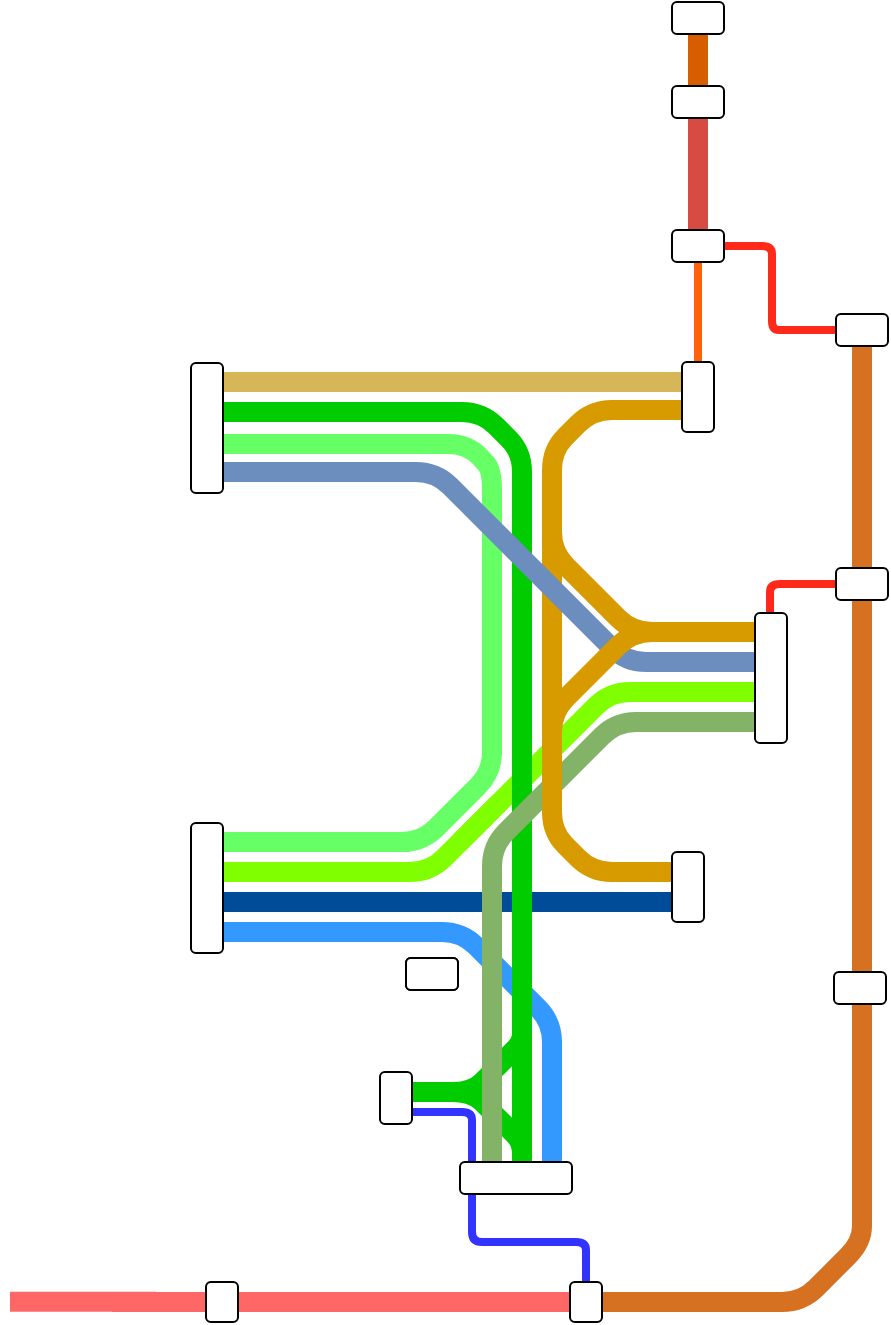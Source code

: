 <mxfile version="24.1.0" type="github">
  <diagram name="Page-1" id="5QORuFMQOnyS7oN0RUPV">
    <mxGraphModel dx="1434" dy="782" grid="1" gridSize="1" guides="1" tooltips="1" connect="1" arrows="1" fold="1" page="1" pageScale="1" pageWidth="4681" pageHeight="3300" background="#FFFFFF" math="0" shadow="0">
      <root>
        <mxCell id="0" />
        <mxCell id="1" parent="0" />
        <mxCell id="ULqw2vqMiP73-sCd1-hy-7" value="" style="endArrow=none;html=1;rounded=1;strokeWidth=10;fillColor=#ffe6cc;strokeColor=#FF6666;curved=0;movable=1;resizable=1;rotatable=1;deletable=1;editable=1;locked=0;connectable=1;" parent="1" edge="1">
          <mxGeometry width="511" height="636" relative="1" as="geometry">
            <mxPoint x="578" y="791" as="sourcePoint" />
            <mxPoint x="345" y="791" as="targetPoint" />
            <Array as="points" />
          </mxGeometry>
        </mxCell>
        <mxCell id="ULqw2vqMiP73-sCd1-hy-8" value="" style="rounded=1;whiteSpace=wrap;html=1;rotation=90;movable=0;resizable=0;rotatable=0;deletable=0;editable=0;locked=1;connectable=0;" parent="ULqw2vqMiP73-sCd1-hy-7" vertex="1">
          <mxGeometry x="497" y="614" width="16" height="26" as="geometry" />
        </mxCell>
        <mxCell id="ULqw2vqMiP73-sCd1-hy-6" value="" style="endArrow=none;html=1;rounded=0;strokeWidth=4;strokeColor=#3333FF;curved=1;movable=0;resizable=0;rotatable=0;deletable=0;editable=0;locked=1;connectable=0;" parent="1" edge="1">
          <mxGeometry width="50" height="50" relative="1" as="geometry">
            <mxPoint x="525" y="723" as="sourcePoint" />
            <mxPoint x="483" y="696" as="targetPoint" />
            <Array as="points">
              <mxPoint x="525" y="704" />
              <mxPoint x="525" y="696" />
              <mxPoint x="515" y="696" />
              <mxPoint x="487" y="696" />
            </Array>
          </mxGeometry>
        </mxCell>
        <mxCell id="ULqw2vqMiP73-sCd1-hy-4" value="" style="endArrow=none;html=1;rounded=0;strokeWidth=4;strokeColor=#3333FF;curved=1;movable=0;resizable=0;rotatable=0;deletable=0;editable=0;locked=1;connectable=0;" parent="1" edge="1">
          <mxGeometry width="50" height="50" relative="1" as="geometry">
            <mxPoint x="582" y="782" as="sourcePoint" />
            <mxPoint x="525" y="735" as="targetPoint" />
            <Array as="points">
              <mxPoint x="582" y="769" />
              <mxPoint x="582" y="761" />
              <mxPoint x="572" y="761" />
              <mxPoint x="535" y="761" />
              <mxPoint x="525" y="761" />
              <mxPoint x="525" y="751" />
            </Array>
          </mxGeometry>
        </mxCell>
        <mxCell id="ULqw2vqMiP73-sCd1-hy-2" value="" style="endArrow=none;html=1;rounded=1;strokeWidth=10;fillColor=#ffe6cc;strokeColor=#D77122;curved=0;movable=0;resizable=0;rotatable=0;deletable=0;editable=0;locked=1;connectable=0;" parent="1" edge="1">
          <mxGeometry width="511" height="636" relative="1" as="geometry">
            <mxPoint x="675" y="791" as="sourcePoint" />
            <mxPoint x="585" y="791" as="targetPoint" />
            <Array as="points" />
          </mxGeometry>
        </mxCell>
        <UserObject label="" tags="delete" id="ULqw2vqMiP73-sCd1-hy-3">
          <mxCell style="rounded=1;whiteSpace=wrap;html=1;rotation=90;movable=1;resizable=1;rotatable=1;deletable=1;editable=1;locked=0;connectable=1;portConstraintRotation=0;movableLabel=0;" parent="ULqw2vqMiP73-sCd1-hy-2" vertex="1">
            <mxGeometry x="497" y="614" width="16" height="26" as="geometry" />
          </mxCell>
        </UserObject>
        <mxCell id="ULqw2vqMiP73-sCd1-hy-1" value="" style="rounded=1;whiteSpace=wrap;html=1;rotation=90;movable=0;resizable=0;rotatable=0;deletable=0;editable=0;locked=1;connectable=0;direction=south;" parent="1" vertex="1">
          <mxGeometry x="572" y="783" width="20" height="16" as="geometry" />
        </mxCell>
        <mxCell id="o2IL8OXkaZYKSykmPxrE-1" value="" style="endArrow=none;html=1;rounded=1;strokeWidth=10;fillColor=#fff2cc;strokeColor=#00CC00;curved=0;movable=0;resizable=0;rotatable=0;deletable=0;editable=0;locked=1;connectable=0;" parent="1" edge="1">
          <mxGeometry width="50" height="50" relative="1" as="geometry">
            <mxPoint x="487" y="686" as="sourcePoint" />
            <mxPoint x="550" y="653" as="targetPoint" />
            <Array as="points">
              <mxPoint x="525" y="686" />
              <mxPoint x="535" y="676" />
              <mxPoint x="550" y="661" />
            </Array>
          </mxGeometry>
        </mxCell>
        <mxCell id="o2IL8OXkaZYKSykmPxrE-3" value="" style="endArrow=none;html=1;rounded=1;strokeWidth=10;fillColor=#fff2cc;strokeColor=#00CC00;curved=0;movable=0;resizable=0;rotatable=0;deletable=0;editable=0;locked=1;connectable=0;" parent="1" edge="1">
          <mxGeometry width="50" height="50" relative="1" as="geometry">
            <mxPoint x="487" y="686.0" as="sourcePoint" />
            <mxPoint x="550" y="722" as="targetPoint" />
            <Array as="points">
              <mxPoint x="525" y="686.0" />
              <mxPoint x="535" y="696.0" />
              <mxPoint x="550" y="711.0" />
            </Array>
          </mxGeometry>
        </mxCell>
        <mxCell id="L3H9LTSSxsZUd-VBXjD--8" value="" style="endArrow=none;html=1;rounded=1;strokeWidth=10;fillColor=#fff2cc;strokeColor=#3399FF;curved=0;movable=0;resizable=0;rotatable=0;deletable=0;editable=0;locked=1;connectable=0;" parent="1" edge="1">
          <mxGeometry width="50" height="50" relative="1" as="geometry">
            <mxPoint x="565" y="675" as="sourcePoint" />
            <mxPoint x="473" y="606" as="targetPoint" />
            <Array as="points">
              <mxPoint x="565" y="651" />
              <mxPoint x="520" y="606" />
            </Array>
          </mxGeometry>
        </mxCell>
        <mxCell id="L3H9LTSSxsZUd-VBXjD--6" value="" style="endArrow=none;html=1;rounded=1;strokeWidth=10;fillColor=#fff2cc;strokeColor=#3399FF;curved=0;movable=0;resizable=0;rotatable=0;deletable=0;editable=0;locked=1;connectable=0;" parent="1" edge="1">
          <mxGeometry width="50" height="50" relative="1" as="geometry">
            <mxPoint x="494" y="606" as="sourcePoint" />
            <mxPoint x="393" y="606" as="targetPoint" />
            <Array as="points" />
          </mxGeometry>
        </mxCell>
        <mxCell id="L3H9LTSSxsZUd-VBXjD--5" value="" style="endArrow=none;html=1;rounded=1;strokeWidth=10;fillColor=#fff2cc;strokeColor=#66FF66;curved=0;movable=0;resizable=0;rotatable=0;deletable=0;editable=0;locked=1;connectable=0;" parent="1" edge="1">
          <mxGeometry width="50" height="50" relative="1" as="geometry">
            <mxPoint x="494" y="561" as="sourcePoint" />
            <mxPoint x="398" y="561" as="targetPoint" />
            <Array as="points" />
          </mxGeometry>
        </mxCell>
        <mxCell id="L3H9LTSSxsZUd-VBXjD--4" value="" style="endArrow=none;html=1;rounded=1;strokeWidth=10;fillColor=#fff2cc;strokeColor=#80FF00;curved=0;movable=0;resizable=0;rotatable=0;deletable=0;editable=0;locked=1;connectable=0;" parent="1" edge="1">
          <mxGeometry width="50" height="50" relative="1" as="geometry">
            <mxPoint x="493" y="576" as="sourcePoint" />
            <mxPoint x="397" y="576" as="targetPoint" />
            <Array as="points" />
          </mxGeometry>
        </mxCell>
        <mxCell id="L3H9LTSSxsZUd-VBXjD--1" value="" style="endArrow=none;html=1;rounded=1;strokeWidth=10;fillColor=#fff2cc;strokeColor=#004C99;curved=0;movable=0;resizable=0;rotatable=0;deletable=0;editable=0;locked=1;connectable=0;" parent="1" edge="1">
          <mxGeometry width="50" height="50" relative="1" as="geometry">
            <mxPoint x="630" y="591" as="sourcePoint" />
            <mxPoint x="394" y="591" as="targetPoint" />
            <Array as="points">
              <mxPoint x="524" y="591" />
            </Array>
          </mxGeometry>
        </mxCell>
        <mxCell id="_Lh3ZuoKEPCo0Oq_zLfu-7" value="" style="endArrow=none;html=1;rounded=1;strokeWidth=10;fillColor=#dae8fc;strokeColor=#66FF66;curved=0;movable=0;resizable=0;rotatable=0;deletable=0;editable=0;locked=1;connectable=0;" parent="1" edge="1">
          <mxGeometry width="50" height="50" relative="1" as="geometry">
            <mxPoint x="535" y="384" as="sourcePoint" />
            <mxPoint x="535" y="513" as="targetPoint" />
            <Array as="points" />
          </mxGeometry>
        </mxCell>
        <mxCell id="_Lh3ZuoKEPCo0Oq_zLfu-5" value="" style="endArrow=none;html=1;rounded=1;strokeWidth=10;fillColor=#dae8fc;strokeColor=#66FF66;curved=0;movable=0;resizable=0;rotatable=0;deletable=0;editable=0;locked=1;connectable=0;" parent="1" edge="1">
          <mxGeometry width="50" height="50" relative="1" as="geometry">
            <mxPoint x="392" y="362" as="sourcePoint" />
            <mxPoint x="535" y="459" as="targetPoint" />
            <Array as="points">
              <mxPoint x="523" y="362" />
              <mxPoint x="535" y="375" />
            </Array>
          </mxGeometry>
        </mxCell>
        <mxCell id="_Lh3ZuoKEPCo0Oq_zLfu-4" value="" style="endArrow=none;html=1;rounded=1;strokeWidth=10;fillColor=#ffe6cc;strokeColor=#d79b00;curved=0;movable=0;resizable=0;rotatable=0;deletable=0;editable=0;locked=1;connectable=0;" parent="1" edge="1">
          <mxGeometry width="50" height="50" relative="1" as="geometry">
            <mxPoint x="630" y="576" as="sourcePoint" />
            <mxPoint x="565" y="524" as="targetPoint" />
            <Array as="points">
              <mxPoint x="585" y="576" />
              <mxPoint x="565" y="556" />
            </Array>
          </mxGeometry>
        </mxCell>
        <mxCell id="F50utUTEcR48LrzfhvM4-18" value="" style="endArrow=none;html=1;rounded=1;strokeWidth=10;fillColor=#ffe6cc;strokeColor=#d79b00;curved=0;endFill=0;startArrow=none;startFill=0;movable=0;resizable=0;rotatable=0;deletable=0;editable=0;locked=1;connectable=0;" parent="1" edge="1">
          <mxGeometry width="50" height="50" relative="1" as="geometry">
            <mxPoint x="565" y="381" as="sourcePoint" />
            <mxPoint x="565" y="508" as="targetPoint" />
            <Array as="points" />
          </mxGeometry>
        </mxCell>
        <mxCell id="F50utUTEcR48LrzfhvM4-24" value="" style="endArrow=none;html=1;rounded=1;strokeWidth=10;fillColor=#d5e8d4;strokeColor=#80FF00;curved=0;movable=0;resizable=0;rotatable=0;deletable=0;editable=0;locked=1;connectable=0;" parent="1" edge="1">
          <mxGeometry width="50" height="50" relative="1" as="geometry">
            <mxPoint x="667" y="486" as="sourcePoint" />
            <mxPoint x="519" y="561" as="targetPoint" />
            <Array as="points">
              <mxPoint x="594.0" y="486" />
              <mxPoint x="554" y="526" />
            </Array>
          </mxGeometry>
        </mxCell>
        <mxCell id="F50utUTEcR48LrzfhvM4-27" value="" style="endArrow=none;html=1;rounded=1;strokeWidth=10;fillColor=#dae8fc;strokeColor=#00CC00;curved=0;movable=0;resizable=0;rotatable=0;deletable=0;editable=0;locked=1;connectable=0;" parent="1" edge="1">
          <mxGeometry width="50" height="50" relative="1" as="geometry">
            <mxPoint x="550" y="394" as="sourcePoint" />
            <mxPoint x="550" y="618" as="targetPoint" />
            <Array as="points" />
          </mxGeometry>
        </mxCell>
        <mxCell id="F50utUTEcR48LrzfhvM4-25" value="" style="endArrow=none;html=1;rounded=1;strokeWidth=10;fillColor=#d5e8d4;strokeColor=#82b366;curved=0;movable=0;resizable=0;rotatable=0;deletable=0;editable=0;locked=1;connectable=0;" parent="1" edge="1">
          <mxGeometry width="50" height="50" relative="1" as="geometry">
            <mxPoint x="669.0" y="501" as="sourcePoint" />
            <mxPoint x="535" y="621" as="targetPoint" />
            <Array as="points">
              <mxPoint x="597.0" y="501" />
              <mxPoint x="535" y="563" />
            </Array>
          </mxGeometry>
        </mxCell>
        <mxCell id="F50utUTEcR48LrzfhvM4-26" value="" style="endArrow=none;html=1;rounded=1;strokeWidth=10;fillColor=#dae8fc;strokeColor=#6c8ebf;curved=0;movable=0;resizable=0;rotatable=0;deletable=0;editable=0;locked=1;connectable=0;" parent="1" edge="1">
          <mxGeometry width="50" height="50" relative="1" as="geometry">
            <mxPoint x="390" y="376" as="sourcePoint" />
            <mxPoint x="496" y="376" as="targetPoint" />
            <Array as="points" />
          </mxGeometry>
        </mxCell>
        <mxCell id="F50utUTEcR48LrzfhvM4-14" value="" style="endArrow=none;html=1;rounded=0;strokeWidth=4;strokeColor=#FF2919;curved=1;movable=0;resizable=0;rotatable=0;deletable=0;editable=0;locked=1;connectable=0;" parent="1" edge="1">
          <mxGeometry width="50" height="50" relative="1" as="geometry">
            <mxPoint x="674" y="449" as="sourcePoint" />
            <mxPoint x="711" y="432" as="targetPoint" />
            <Array as="points">
              <mxPoint x="674" y="440" />
              <mxPoint x="674" y="432" />
              <mxPoint x="684" y="432" />
            </Array>
          </mxGeometry>
        </mxCell>
        <mxCell id="F50utUTEcR48LrzfhvM4-12" value="" style="endArrow=none;html=1;rounded=1;strokeWidth=10;fillColor=#fff2cc;strokeColor=#D65D00;curved=0;movable=0;resizable=0;rotatable=0;deletable=0;editable=0;locked=1;connectable=0;" parent="1" edge="1">
          <mxGeometry width="50" height="50" relative="1" as="geometry">
            <mxPoint x="638" y="193" as="sourcePoint" />
            <mxPoint x="638" y="148" as="targetPoint" />
            <Array as="points" />
          </mxGeometry>
        </mxCell>
        <mxCell id="F50utUTEcR48LrzfhvM4-9" value="" style="endArrow=none;html=1;rounded=1;strokeWidth=10;fillColor=#fff2cc;strokeColor=#D64C42;curved=0;movable=0;resizable=0;rotatable=0;deletable=0;editable=0;locked=1;connectable=0;" parent="1" edge="1">
          <mxGeometry width="50" height="50" relative="1" as="geometry">
            <mxPoint x="638" y="256" as="sourcePoint" />
            <mxPoint x="638" y="198" as="targetPoint" />
            <Array as="points" />
          </mxGeometry>
        </mxCell>
        <mxCell id="F50utUTEcR48LrzfhvM4-7" value="" style="endArrow=none;html=1;rounded=0;strokeWidth=4;strokeColor=#FF2919;curved=1;movable=0;resizable=0;rotatable=0;deletable=0;editable=0;locked=1;connectable=0;" parent="1" edge="1">
          <mxGeometry width="50" height="50" relative="1" as="geometry">
            <mxPoint x="711" y="305" as="sourcePoint" />
            <mxPoint x="647" y="263" as="targetPoint" />
            <Array as="points">
              <mxPoint x="682" y="305" />
              <mxPoint x="675" y="305" />
              <mxPoint x="675" y="296" />
              <mxPoint x="675" y="271" />
              <mxPoint x="675" y="263" />
              <mxPoint x="665" y="263" />
            </Array>
          </mxGeometry>
        </mxCell>
        <mxCell id="F50utUTEcR48LrzfhvM4-2" value="" style="endArrow=none;html=1;rounded=0;strokeWidth=4;strokeColor=#FF6208;movable=0;resizable=0;rotatable=0;deletable=0;editable=0;locked=1;connectable=0;" parent="1" edge="1">
          <mxGeometry width="50" height="50" relative="1" as="geometry">
            <mxPoint x="638" y="322" as="sourcePoint" />
            <mxPoint x="638" y="268" as="targetPoint" />
          </mxGeometry>
        </mxCell>
        <mxCell id="Hsu7Jg_zMOlTZOSdq1YD-21" value="" style="endArrow=none;html=1;rounded=1;strokeWidth=10;fillColor=#dae8fc;strokeColor=#00CC00;curved=0;movable=0;resizable=0;rotatable=0;deletable=0;editable=0;locked=1;connectable=0;" parent="1" edge="1">
          <mxGeometry width="50" height="50" relative="1" as="geometry">
            <mxPoint x="395" y="346" as="sourcePoint" />
            <mxPoint x="550" y="456" as="targetPoint" />
            <Array as="points">
              <mxPoint x="530" y="346" />
              <mxPoint x="550" y="366" />
            </Array>
          </mxGeometry>
        </mxCell>
        <mxCell id="Hsu7Jg_zMOlTZOSdq1YD-8" value="" style="endArrow=none;html=1;rounded=1;strokeWidth=10;fillColor=#ffe6cc;strokeColor=#d79b00;curved=0;movable=0;resizable=0;rotatable=0;deletable=0;editable=0;locked=1;connectable=0;" parent="1" edge="1">
          <mxGeometry width="50" height="50" relative="1" as="geometry">
            <mxPoint x="630" y="345" as="sourcePoint" />
            <mxPoint x="565" y="397" as="targetPoint" />
            <Array as="points">
              <mxPoint x="585" y="345" />
              <mxPoint x="565" y="365" />
            </Array>
          </mxGeometry>
        </mxCell>
        <mxCell id="Hsu7Jg_zMOlTZOSdq1YD-20" value="" style="endArrow=none;html=1;rounded=1;strokeWidth=10;fillColor=#dae8fc;strokeColor=#6c8ebf;curved=0;movable=0;resizable=0;rotatable=0;deletable=0;editable=0;locked=1;connectable=0;" parent="1" edge="1">
          <mxGeometry width="50" height="50" relative="1" as="geometry">
            <mxPoint x="480" y="376" as="sourcePoint" />
            <mxPoint x="672" y="471" as="targetPoint" />
            <Array as="points">
              <mxPoint x="507" y="376" />
              <mxPoint x="602" y="471" />
            </Array>
          </mxGeometry>
        </mxCell>
        <mxCell id="Hsu7Jg_zMOlTZOSdq1YD-7" value="" style="endArrow=none;html=1;rounded=1;strokeWidth=10;fillColor=#ffe6cc;strokeColor=#d79b00;curved=0;endFill=0;startArrow=none;startFill=0;movable=0;resizable=0;rotatable=0;deletable=0;editable=0;locked=1;connectable=0;" parent="1" edge="1">
          <mxGeometry width="50" height="50" relative="1" as="geometry">
            <mxPoint x="645" y="456" as="sourcePoint" />
            <mxPoint x="565" y="546" as="targetPoint" />
            <Array as="points">
              <mxPoint x="605" y="456" />
              <mxPoint x="565" y="496" />
            </Array>
          </mxGeometry>
        </mxCell>
        <mxCell id="Hsu7Jg_zMOlTZOSdq1YD-4" value="" style="endArrow=none;html=1;rounded=1;strokeWidth=10;fillColor=#ffe6cc;strokeColor=#d79b00;curved=0;movable=0;resizable=0;rotatable=0;deletable=0;editable=0;locked=1;connectable=0;" parent="1" edge="1">
          <mxGeometry width="50" height="50" relative="1" as="geometry">
            <mxPoint x="565" y="376" as="sourcePoint" />
            <mxPoint x="668" y="456" as="targetPoint" />
            <Array as="points">
              <mxPoint x="565" y="416" />
              <mxPoint x="605" y="456" />
            </Array>
          </mxGeometry>
        </mxCell>
        <mxCell id="Hsu7Jg_zMOlTZOSdq1YD-9" value="" style="endArrow=none;html=1;rounded=1;strokeWidth=10;fillColor=#fff2cc;strokeColor=#d6b656;curved=0;movable=0;resizable=0;rotatable=0;deletable=0;editable=0;locked=1;connectable=0;" parent="1" edge="1">
          <mxGeometry width="50" height="50" relative="1" as="geometry">
            <mxPoint x="631" y="331" as="sourcePoint" />
            <mxPoint x="395" y="331" as="targetPoint" />
            <Array as="points">
              <mxPoint x="525" y="331" />
            </Array>
          </mxGeometry>
        </mxCell>
        <mxCell id="Hsu7Jg_zMOlTZOSdq1YD-10" value="" style="rounded=1;whiteSpace=wrap;html=1;rotation=90;movable=0;resizable=0;rotatable=0;deletable=0;editable=0;locked=1;connectable=0;" parent="1" vertex="1">
          <mxGeometry x="360" y="346" width="65" height="16" as="geometry" />
        </mxCell>
        <mxCell id="Hsu7Jg_zMOlTZOSdq1YD-3" value="" style="rounded=1;whiteSpace=wrap;html=1;rotation=0;direction=south;movable=0;resizable=0;rotatable=0;deletable=0;editable=0;locked=1;connectable=0;" parent="1" vertex="1">
          <mxGeometry x="630" y="321" width="16" height="35" as="geometry" />
        </mxCell>
        <mxCell id="Hsu7Jg_zMOlTZOSdq1YD-13" value="" style="rounded=1;whiteSpace=wrap;html=1;rotation=0;flipH=0;flipV=0;direction=south;movable=0;resizable=0;rotatable=0;deletable=0;editable=0;locked=1;connectable=0;" parent="1" vertex="1">
          <mxGeometry x="625" y="566" width="16" height="35" as="geometry" />
        </mxCell>
        <mxCell id="Hsu7Jg_zMOlTZOSdq1YD-5" value="" style="rounded=1;whiteSpace=wrap;html=1;rotation=90;direction=west;flipH=0;flipV=0;movable=0;resizable=0;rotatable=0;deletable=0;editable=0;locked=1;connectable=0;" parent="1" vertex="1">
          <mxGeometry x="642" y="471" width="65" height="16" as="geometry" />
        </mxCell>
        <mxCell id="Hsu7Jg_zMOlTZOSdq1YD-17" value="" style="endArrow=none;html=1;rounded=1;strokeWidth=10;fillColor=#ffe6cc;strokeColor=#D77122;curved=0;movable=0;resizable=0;rotatable=0;deletable=0;editable=0;locked=1;connectable=0;" parent="1" edge="1">
          <mxGeometry width="511" height="636" relative="1" as="geometry">
            <mxPoint x="720" y="311" as="sourcePoint" />
            <mxPoint x="720" y="746" as="targetPoint" />
            <Array as="points" />
          </mxGeometry>
        </mxCell>
        <mxCell id="Hsu7Jg_zMOlTZOSdq1YD-14" value="" style="rounded=1;whiteSpace=wrap;html=1;rotation=90;movable=0;resizable=0;rotatable=0;deletable=0;editable=0;locked=1;connectable=0;" parent="1" vertex="1">
          <mxGeometry x="712" y="419" width="16" height="26" as="geometry" />
        </mxCell>
        <mxCell id="Hsu7Jg_zMOlTZOSdq1YD-19" value="" style="rounded=1;whiteSpace=wrap;html=1;rotation=90;movable=0;resizable=0;rotatable=0;deletable=0;editable=0;locked=1;connectable=0;" parent="1" vertex="1">
          <mxGeometry x="712" y="292" width="16" height="26" as="geometry" />
        </mxCell>
        <mxCell id="F50utUTEcR48LrzfhvM4-6" value="" style="rounded=1;whiteSpace=wrap;html=1;rotation=90;movable=0;resizable=0;rotatable=0;deletable=0;editable=0;locked=1;connectable=0;" parent="1" vertex="1">
          <mxGeometry x="630" y="250" width="16" height="26" as="geometry" />
        </mxCell>
        <mxCell id="F50utUTEcR48LrzfhvM4-10" value="" style="rounded=1;whiteSpace=wrap;html=1;rotation=90;movable=0;resizable=0;rotatable=0;deletable=0;editable=0;locked=1;connectable=0;" parent="1" vertex="1">
          <mxGeometry x="630" y="136" width="16" height="26" as="geometry" />
        </mxCell>
        <mxCell id="F50utUTEcR48LrzfhvM4-13" value="" style="rounded=1;whiteSpace=wrap;html=1;rotation=90;movable=0;resizable=0;rotatable=0;deletable=0;editable=0;locked=1;connectable=0;" parent="1" vertex="1">
          <mxGeometry x="630" y="178" width="16" height="26" as="geometry" />
        </mxCell>
        <mxCell id="_Lh3ZuoKEPCo0Oq_zLfu-3" value="" style="endArrow=none;html=1;rounded=1;strokeWidth=10;fillColor=#d5e8d4;strokeColor=#80FF00;curved=0;movable=0;resizable=0;rotatable=0;deletable=0;editable=0;locked=1;connectable=0;" parent="1" edge="1">
          <mxGeometry width="50" height="50" relative="1" as="geometry">
            <mxPoint x="538" y="542" as="sourcePoint" />
            <mxPoint x="441" y="576" as="targetPoint" />
            <Array as="points">
              <mxPoint x="504" y="576" />
            </Array>
          </mxGeometry>
        </mxCell>
        <mxCell id="_Lh3ZuoKEPCo0Oq_zLfu-8" value="" style="endArrow=none;html=1;rounded=1;strokeColor=#66FF66;strokeWidth=10;curved=0;movable=0;resizable=0;rotatable=0;deletable=0;editable=0;locked=1;connectable=0;" parent="1" edge="1">
          <mxGeometry width="50" height="50" relative="1" as="geometry">
            <mxPoint x="468" y="561" as="sourcePoint" />
            <mxPoint x="535" y="498" as="targetPoint" />
            <Array as="points">
              <mxPoint x="500" y="561" />
              <mxPoint x="535" y="526" />
            </Array>
          </mxGeometry>
        </mxCell>
        <mxCell id="L3H9LTSSxsZUd-VBXjD--2" value="" style="rounded=1;whiteSpace=wrap;html=1;rotation=90;movable=0;resizable=0;rotatable=0;deletable=0;editable=0;locked=1;connectable=0;" parent="1" vertex="1">
          <mxGeometry x="360" y="576" width="65" height="16" as="geometry" />
        </mxCell>
        <mxCell id="L3H9LTSSxsZUd-VBXjD--7" value="" style="endArrow=none;html=1;rounded=1;strokeWidth=10;fillColor=#fff2cc;strokeColor=#3399FF;curved=0;movable=0;resizable=0;rotatable=0;deletable=0;editable=0;locked=1;connectable=0;" parent="1" edge="1">
          <mxGeometry width="50" height="50" relative="1" as="geometry">
            <mxPoint x="565" y="726" as="sourcePoint" />
            <mxPoint x="565" y="660" as="targetPoint" />
            <Array as="points" />
          </mxGeometry>
        </mxCell>
        <mxCell id="L3H9LTSSxsZUd-VBXjD--9" value="" style="endArrow=none;html=1;rounded=1;strokeWidth=10;fillColor=#fff2cc;strokeColor=#82B366;curved=0;movable=0;resizable=0;rotatable=0;deletable=0;editable=0;locked=1;connectable=0;" parent="1" edge="1">
          <mxGeometry width="50" height="50" relative="1" as="geometry">
            <mxPoint x="535" y="725" as="sourcePoint" />
            <mxPoint x="535" y="620" as="targetPoint" />
            <Array as="points" />
          </mxGeometry>
        </mxCell>
        <mxCell id="L3H9LTSSxsZUd-VBXjD--10" value="" style="endArrow=none;html=1;rounded=1;strokeWidth=10;fillColor=#fff2cc;strokeColor=#00CC00;curved=0;movable=0;resizable=0;rotatable=0;deletable=0;editable=0;locked=1;connectable=0;" parent="1" edge="1">
          <mxGeometry width="50" height="50" relative="1" as="geometry">
            <mxPoint x="550" y="726" as="sourcePoint" />
            <mxPoint x="550" y="614" as="targetPoint" />
            <Array as="points" />
          </mxGeometry>
        </mxCell>
        <mxCell id="o2IL8OXkaZYKSykmPxrE-4" value="" style="rounded=1;whiteSpace=wrap;html=1;rotation=90;direction=south;movable=0;resizable=0;rotatable=0;deletable=0;editable=0;locked=1;connectable=0;" parent="1" vertex="1">
          <mxGeometry x="474" y="681" width="26" height="16" as="geometry" />
        </mxCell>
        <mxCell id="o2IL8OXkaZYKSykmPxrE-5" value="" style="rounded=1;whiteSpace=wrap;html=1;rotation=90;movable=0;resizable=0;rotatable=0;deletable=0;editable=0;locked=1;connectable=0;direction=south;" parent="1" vertex="1">
          <mxGeometry x="539" y="701" width="16" height="56" as="geometry" />
        </mxCell>
        <mxCell id="f8W1_nb45FIk_GAzonBj-3" value="" style="endArrow=none;html=1;rounded=1;strokeWidth=10;fillColor=#ffe6cc;strokeColor=#D77122;curved=0;movable=0;resizable=0;rotatable=0;deletable=0;editable=0;locked=1;connectable=0;" parent="1" edge="1">
          <mxGeometry width="511" height="636" relative="1" as="geometry">
            <mxPoint x="720" y="745" as="sourcePoint" />
            <mxPoint x="655" y="791" as="targetPoint" />
            <Array as="points">
              <mxPoint x="720" y="761" />
              <mxPoint x="690" y="791" />
            </Array>
          </mxGeometry>
        </mxCell>
        <mxCell id="ULqw2vqMiP73-sCd1-hy-9" value="" style="rounded=1;whiteSpace=wrap;html=1;rotation=90;movable=1;resizable=1;rotatable=1;deletable=1;editable=1;locked=0;connectable=1;direction=south;" parent="1" vertex="1">
          <mxGeometry x="390" y="783" width="20" height="16" as="geometry" />
        </mxCell>
        <mxCell id="ULqw2vqMiP73-sCd1-hy-10" value="" style="endArrow=none;html=1;rounded=0;strokeColor=#FF6666;strokeWidth=10;" parent="1" edge="1">
          <mxGeometry width="50" height="50" relative="1" as="geometry">
            <mxPoint x="294" y="790.86" as="sourcePoint" />
            <mxPoint x="367" y="790.86" as="targetPoint" />
          </mxGeometry>
        </mxCell>
        <mxCell id="zQnUjAHYc6zH4bQ_SGsb-1" value="" style="rounded=1;whiteSpace=wrap;html=1;rotation=90;movable=0;resizable=0;rotatable=0;deletable=0;editable=0;locked=1;connectable=0;" vertex="1" parent="1">
          <mxGeometry x="711" y="621" width="16" height="26" as="geometry" />
        </mxCell>
      </root>
    </mxGraphModel>
  </diagram>
</mxfile>
